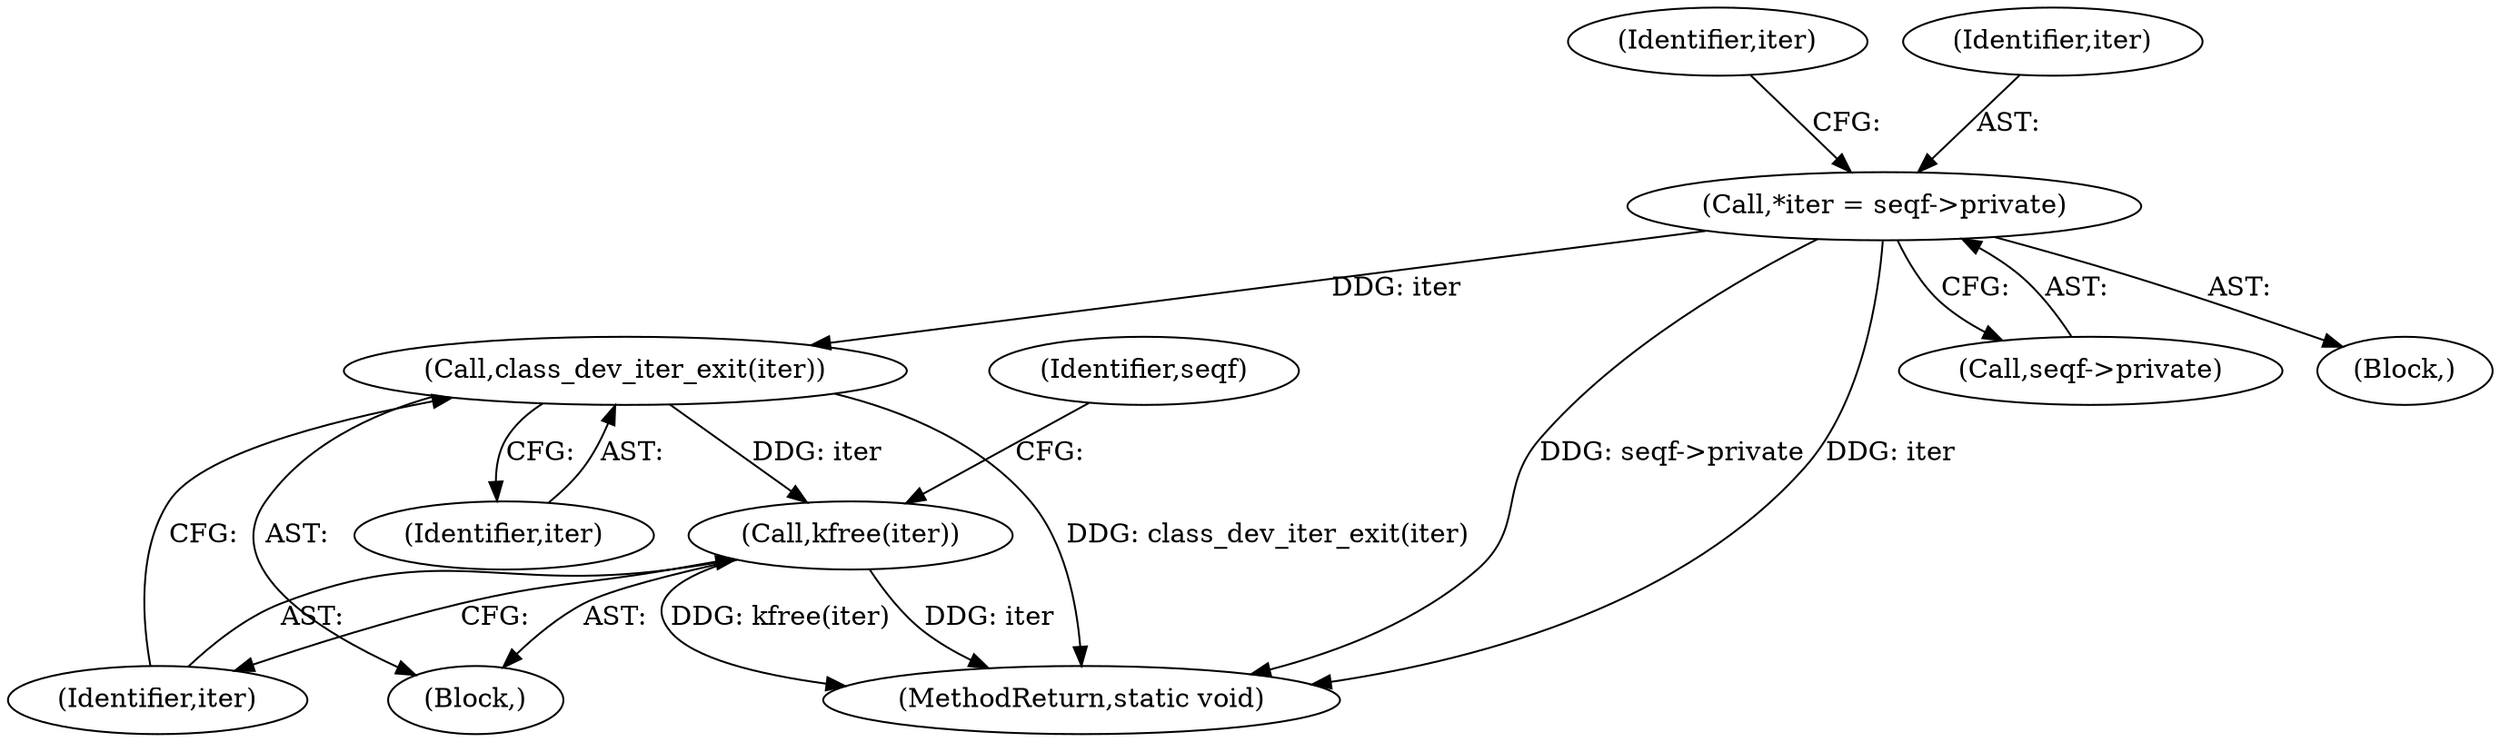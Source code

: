 digraph "0_linux_77da160530dd1dc94f6ae15a981f24e5f0021e84@pointer" {
"1000106" [label="(Call,*iter = seqf->private)"];
"1000114" [label="(Call,class_dev_iter_exit(iter))"];
"1000116" [label="(Call,kfree(iter))"];
"1000116" [label="(Call,kfree(iter))"];
"1000106" [label="(Call,*iter = seqf->private)"];
"1000114" [label="(Call,class_dev_iter_exit(iter))"];
"1000112" [label="(Identifier,iter)"];
"1000107" [label="(Identifier,iter)"];
"1000117" [label="(Identifier,iter)"];
"1000108" [label="(Call,seqf->private)"];
"1000104" [label="(Block,)"];
"1000113" [label="(Block,)"];
"1000120" [label="(Identifier,seqf)"];
"1000123" [label="(MethodReturn,static void)"];
"1000115" [label="(Identifier,iter)"];
"1000106" -> "1000104"  [label="AST: "];
"1000106" -> "1000108"  [label="CFG: "];
"1000107" -> "1000106"  [label="AST: "];
"1000108" -> "1000106"  [label="AST: "];
"1000112" -> "1000106"  [label="CFG: "];
"1000106" -> "1000123"  [label="DDG: seqf->private"];
"1000106" -> "1000123"  [label="DDG: iter"];
"1000106" -> "1000114"  [label="DDG: iter"];
"1000114" -> "1000113"  [label="AST: "];
"1000114" -> "1000115"  [label="CFG: "];
"1000115" -> "1000114"  [label="AST: "];
"1000117" -> "1000114"  [label="CFG: "];
"1000114" -> "1000123"  [label="DDG: class_dev_iter_exit(iter)"];
"1000114" -> "1000116"  [label="DDG: iter"];
"1000116" -> "1000113"  [label="AST: "];
"1000116" -> "1000117"  [label="CFG: "];
"1000117" -> "1000116"  [label="AST: "];
"1000120" -> "1000116"  [label="CFG: "];
"1000116" -> "1000123"  [label="DDG: iter"];
"1000116" -> "1000123"  [label="DDG: kfree(iter)"];
}
